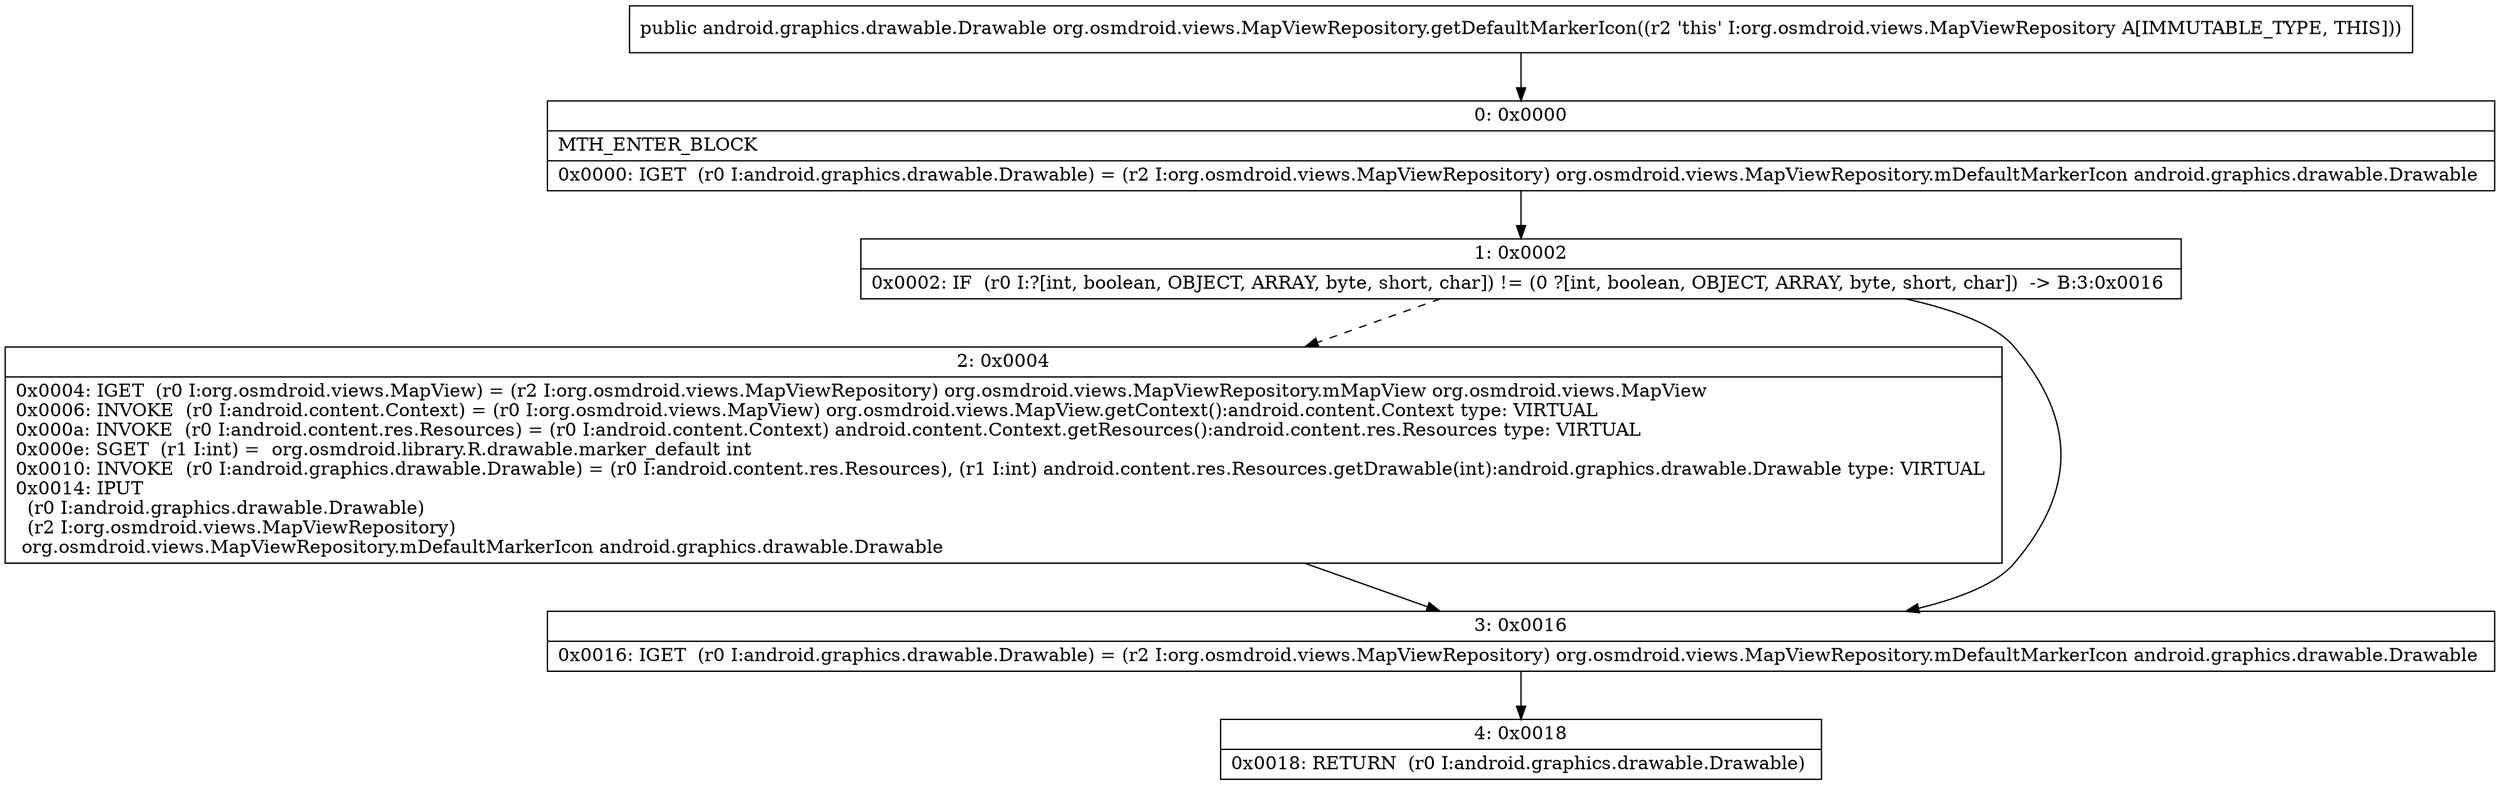 digraph "CFG fororg.osmdroid.views.MapViewRepository.getDefaultMarkerIcon()Landroid\/graphics\/drawable\/Drawable;" {
Node_0 [shape=record,label="{0\:\ 0x0000|MTH_ENTER_BLOCK\l|0x0000: IGET  (r0 I:android.graphics.drawable.Drawable) = (r2 I:org.osmdroid.views.MapViewRepository) org.osmdroid.views.MapViewRepository.mDefaultMarkerIcon android.graphics.drawable.Drawable \l}"];
Node_1 [shape=record,label="{1\:\ 0x0002|0x0002: IF  (r0 I:?[int, boolean, OBJECT, ARRAY, byte, short, char]) != (0 ?[int, boolean, OBJECT, ARRAY, byte, short, char])  \-\> B:3:0x0016 \l}"];
Node_2 [shape=record,label="{2\:\ 0x0004|0x0004: IGET  (r0 I:org.osmdroid.views.MapView) = (r2 I:org.osmdroid.views.MapViewRepository) org.osmdroid.views.MapViewRepository.mMapView org.osmdroid.views.MapView \l0x0006: INVOKE  (r0 I:android.content.Context) = (r0 I:org.osmdroid.views.MapView) org.osmdroid.views.MapView.getContext():android.content.Context type: VIRTUAL \l0x000a: INVOKE  (r0 I:android.content.res.Resources) = (r0 I:android.content.Context) android.content.Context.getResources():android.content.res.Resources type: VIRTUAL \l0x000e: SGET  (r1 I:int) =  org.osmdroid.library.R.drawable.marker_default int \l0x0010: INVOKE  (r0 I:android.graphics.drawable.Drawable) = (r0 I:android.content.res.Resources), (r1 I:int) android.content.res.Resources.getDrawable(int):android.graphics.drawable.Drawable type: VIRTUAL \l0x0014: IPUT  \l  (r0 I:android.graphics.drawable.Drawable)\l  (r2 I:org.osmdroid.views.MapViewRepository)\l org.osmdroid.views.MapViewRepository.mDefaultMarkerIcon android.graphics.drawable.Drawable \l}"];
Node_3 [shape=record,label="{3\:\ 0x0016|0x0016: IGET  (r0 I:android.graphics.drawable.Drawable) = (r2 I:org.osmdroid.views.MapViewRepository) org.osmdroid.views.MapViewRepository.mDefaultMarkerIcon android.graphics.drawable.Drawable \l}"];
Node_4 [shape=record,label="{4\:\ 0x0018|0x0018: RETURN  (r0 I:android.graphics.drawable.Drawable) \l}"];
MethodNode[shape=record,label="{public android.graphics.drawable.Drawable org.osmdroid.views.MapViewRepository.getDefaultMarkerIcon((r2 'this' I:org.osmdroid.views.MapViewRepository A[IMMUTABLE_TYPE, THIS])) }"];
MethodNode -> Node_0;
Node_0 -> Node_1;
Node_1 -> Node_2[style=dashed];
Node_1 -> Node_3;
Node_2 -> Node_3;
Node_3 -> Node_4;
}

